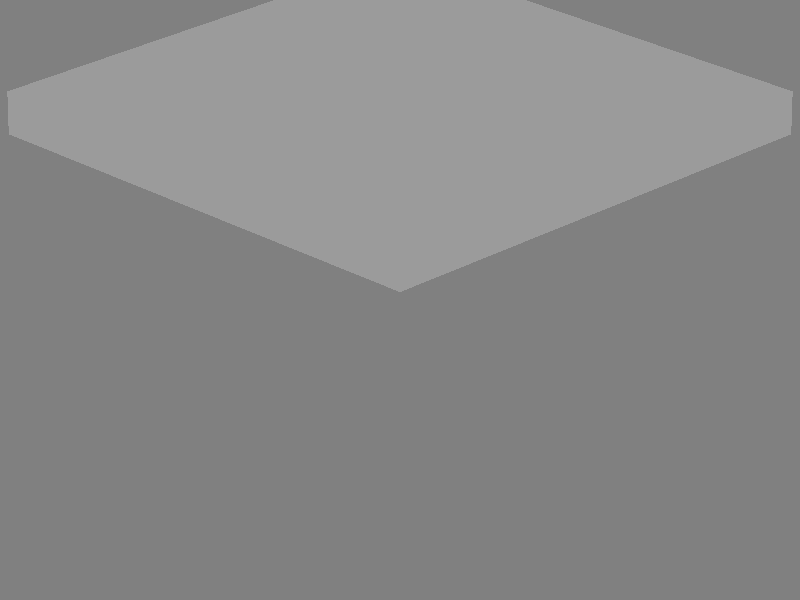 #version 2.5
#include "colors.inc"

background { color Gray50 }



camera{
    location <0, 20, -50>
    //up <0, 0.15, 0>      
    //right <0.15, 0, 0>
    look_at < 0, 0, -5>
    angle 9.2
}


light_source {
  <20,10,7>             // light's position (translated below)
  color White       // light's color
  area_light
  <3, 0, 0> <0, 0, 3> // lights spread out across this distance (x * z)   
  2, 2                // total number of lights in grid (4x*4z = 16 lights)
    
  }
  
  
box{
    <-3, 0.25,  -3>,
    < 3, -0.25, 3>
    pigment {
             color rgb<2.3,2.3,2.3>*0.265
            }    
    rotate y*45
    }


